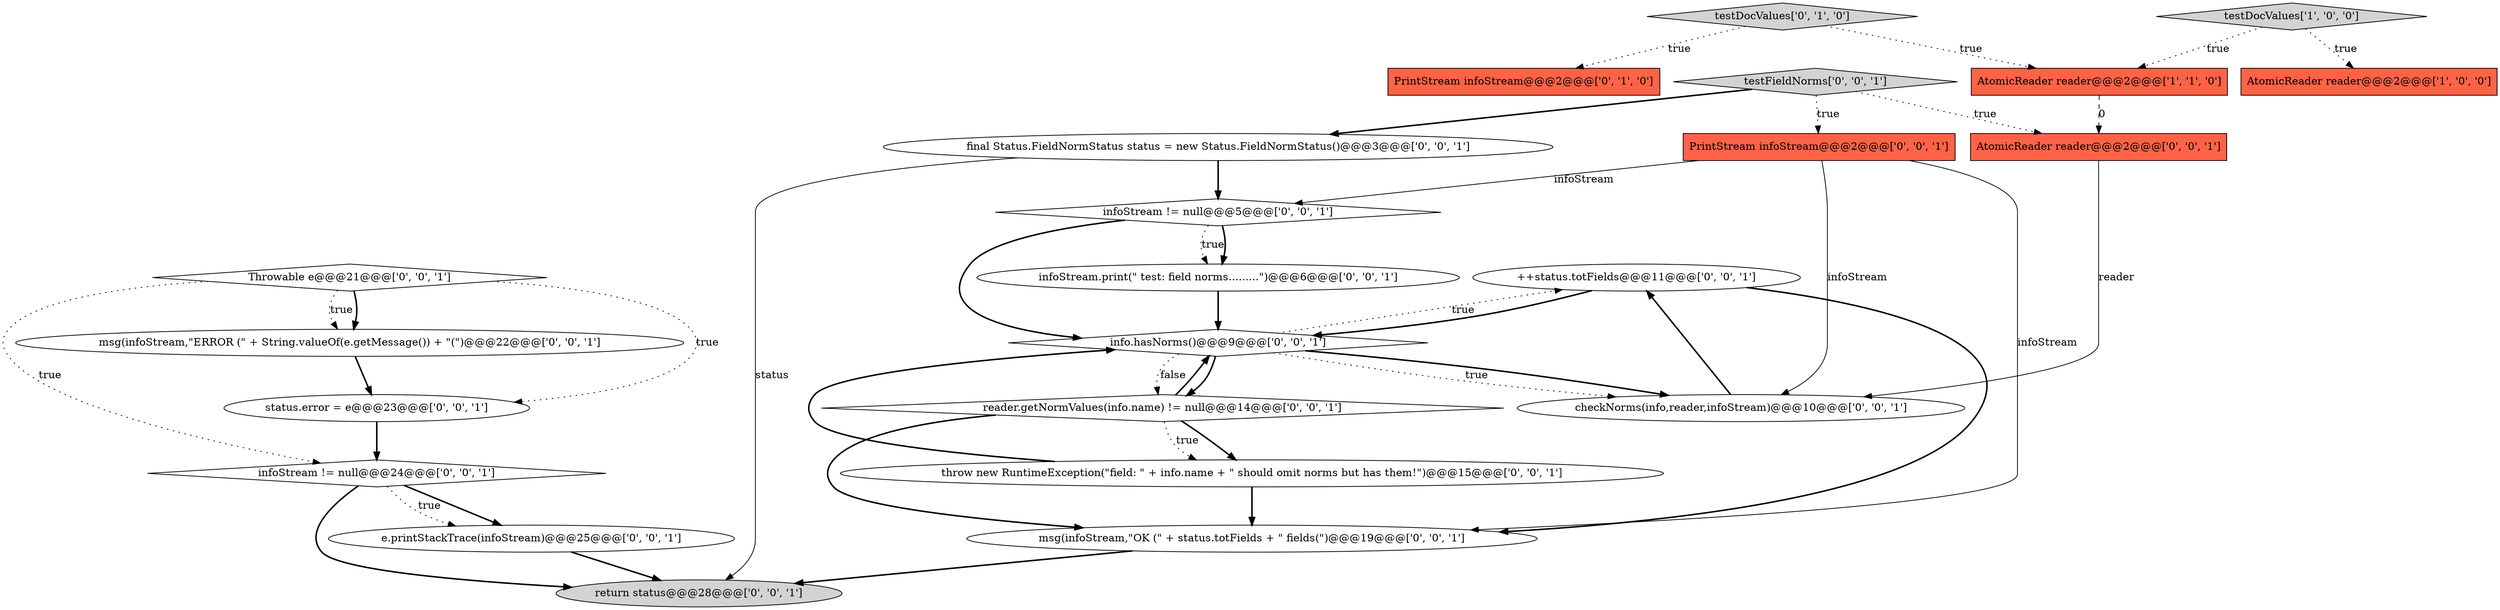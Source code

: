 digraph {
21 [style = filled, label = "status.error = e@@@23@@@['0', '0', '1']", fillcolor = white, shape = ellipse image = "AAA0AAABBB3BBB"];
16 [style = filled, label = "++status.totFields@@@11@@@['0', '0', '1']", fillcolor = white, shape = ellipse image = "AAA0AAABBB3BBB"];
12 [style = filled, label = "AtomicReader reader@@@2@@@['0', '0', '1']", fillcolor = tomato, shape = box image = "AAA0AAABBB3BBB"];
22 [style = filled, label = "checkNorms(info,reader,infoStream)@@@10@@@['0', '0', '1']", fillcolor = white, shape = ellipse image = "AAA0AAABBB3BBB"];
4 [style = filled, label = "testDocValues['0', '1', '0']", fillcolor = lightgray, shape = diamond image = "AAA0AAABBB2BBB"];
0 [style = filled, label = "AtomicReader reader@@@2@@@['1', '0', '0']", fillcolor = tomato, shape = box image = "AAA0AAABBB1BBB"];
18 [style = filled, label = "infoStream.print(\" test: field norms.........\")@@@6@@@['0', '0', '1']", fillcolor = white, shape = ellipse image = "AAA0AAABBB3BBB"];
7 [style = filled, label = "PrintStream infoStream@@@2@@@['0', '0', '1']", fillcolor = tomato, shape = box image = "AAA0AAABBB3BBB"];
9 [style = filled, label = "infoStream != null@@@24@@@['0', '0', '1']", fillcolor = white, shape = diamond image = "AAA0AAABBB3BBB"];
20 [style = filled, label = "msg(infoStream,\"OK (\" + status.totFields + \" fields(\")@@@19@@@['0', '0', '1']", fillcolor = white, shape = ellipse image = "AAA0AAABBB3BBB"];
6 [style = filled, label = "testFieldNorms['0', '0', '1']", fillcolor = lightgray, shape = diamond image = "AAA0AAABBB3BBB"];
11 [style = filled, label = "return status@@@28@@@['0', '0', '1']", fillcolor = lightgray, shape = ellipse image = "AAA0AAABBB3BBB"];
13 [style = filled, label = "info.hasNorms()@@@9@@@['0', '0', '1']", fillcolor = white, shape = diamond image = "AAA0AAABBB3BBB"];
14 [style = filled, label = "reader.getNormValues(info.name) != null@@@14@@@['0', '0', '1']", fillcolor = white, shape = diamond image = "AAA0AAABBB3BBB"];
3 [style = filled, label = "PrintStream infoStream@@@2@@@['0', '1', '0']", fillcolor = tomato, shape = box image = "AAA0AAABBB2BBB"];
8 [style = filled, label = "msg(infoStream,\"ERROR (\" + String.valueOf(e.getMessage()) + \"(\")@@@22@@@['0', '0', '1']", fillcolor = white, shape = ellipse image = "AAA0AAABBB3BBB"];
10 [style = filled, label = "Throwable e@@@21@@@['0', '0', '1']", fillcolor = white, shape = diamond image = "AAA0AAABBB3BBB"];
15 [style = filled, label = "e.printStackTrace(infoStream)@@@25@@@['0', '0', '1']", fillcolor = white, shape = ellipse image = "AAA0AAABBB3BBB"];
5 [style = filled, label = "final Status.FieldNormStatus status = new Status.FieldNormStatus()@@@3@@@['0', '0', '1']", fillcolor = white, shape = ellipse image = "AAA0AAABBB3BBB"];
2 [style = filled, label = "AtomicReader reader@@@2@@@['1', '1', '0']", fillcolor = tomato, shape = box image = "AAA0AAABBB1BBB"];
17 [style = filled, label = "infoStream != null@@@5@@@['0', '0', '1']", fillcolor = white, shape = diamond image = "AAA0AAABBB3BBB"];
19 [style = filled, label = "throw new RuntimeException(\"field: \" + info.name + \" should omit norms but has them!\")@@@15@@@['0', '0', '1']", fillcolor = white, shape = ellipse image = "AAA0AAABBB3BBB"];
1 [style = filled, label = "testDocValues['1', '0', '0']", fillcolor = lightgray, shape = diamond image = "AAA0AAABBB1BBB"];
17->18 [style = dotted, label="true"];
7->22 [style = solid, label="infoStream"];
9->11 [style = bold, label=""];
4->3 [style = dotted, label="true"];
7->17 [style = solid, label="infoStream"];
6->7 [style = dotted, label="true"];
1->0 [style = dotted, label="true"];
19->20 [style = bold, label=""];
13->22 [style = bold, label=""];
22->16 [style = bold, label=""];
18->13 [style = bold, label=""];
14->13 [style = bold, label=""];
10->8 [style = bold, label=""];
13->16 [style = dotted, label="true"];
14->20 [style = bold, label=""];
9->15 [style = bold, label=""];
14->19 [style = bold, label=""];
16->13 [style = bold, label=""];
8->21 [style = bold, label=""];
19->13 [style = bold, label=""];
5->17 [style = bold, label=""];
5->11 [style = solid, label="status"];
15->11 [style = bold, label=""];
10->8 [style = dotted, label="true"];
17->13 [style = bold, label=""];
7->20 [style = solid, label="infoStream"];
6->5 [style = bold, label=""];
13->22 [style = dotted, label="true"];
14->19 [style = dotted, label="true"];
16->20 [style = bold, label=""];
1->2 [style = dotted, label="true"];
10->21 [style = dotted, label="true"];
9->15 [style = dotted, label="true"];
21->9 [style = bold, label=""];
6->12 [style = dotted, label="true"];
13->14 [style = bold, label=""];
10->9 [style = dotted, label="true"];
13->14 [style = dotted, label="false"];
2->12 [style = dashed, label="0"];
12->22 [style = solid, label="reader"];
4->2 [style = dotted, label="true"];
20->11 [style = bold, label=""];
17->18 [style = bold, label=""];
}
